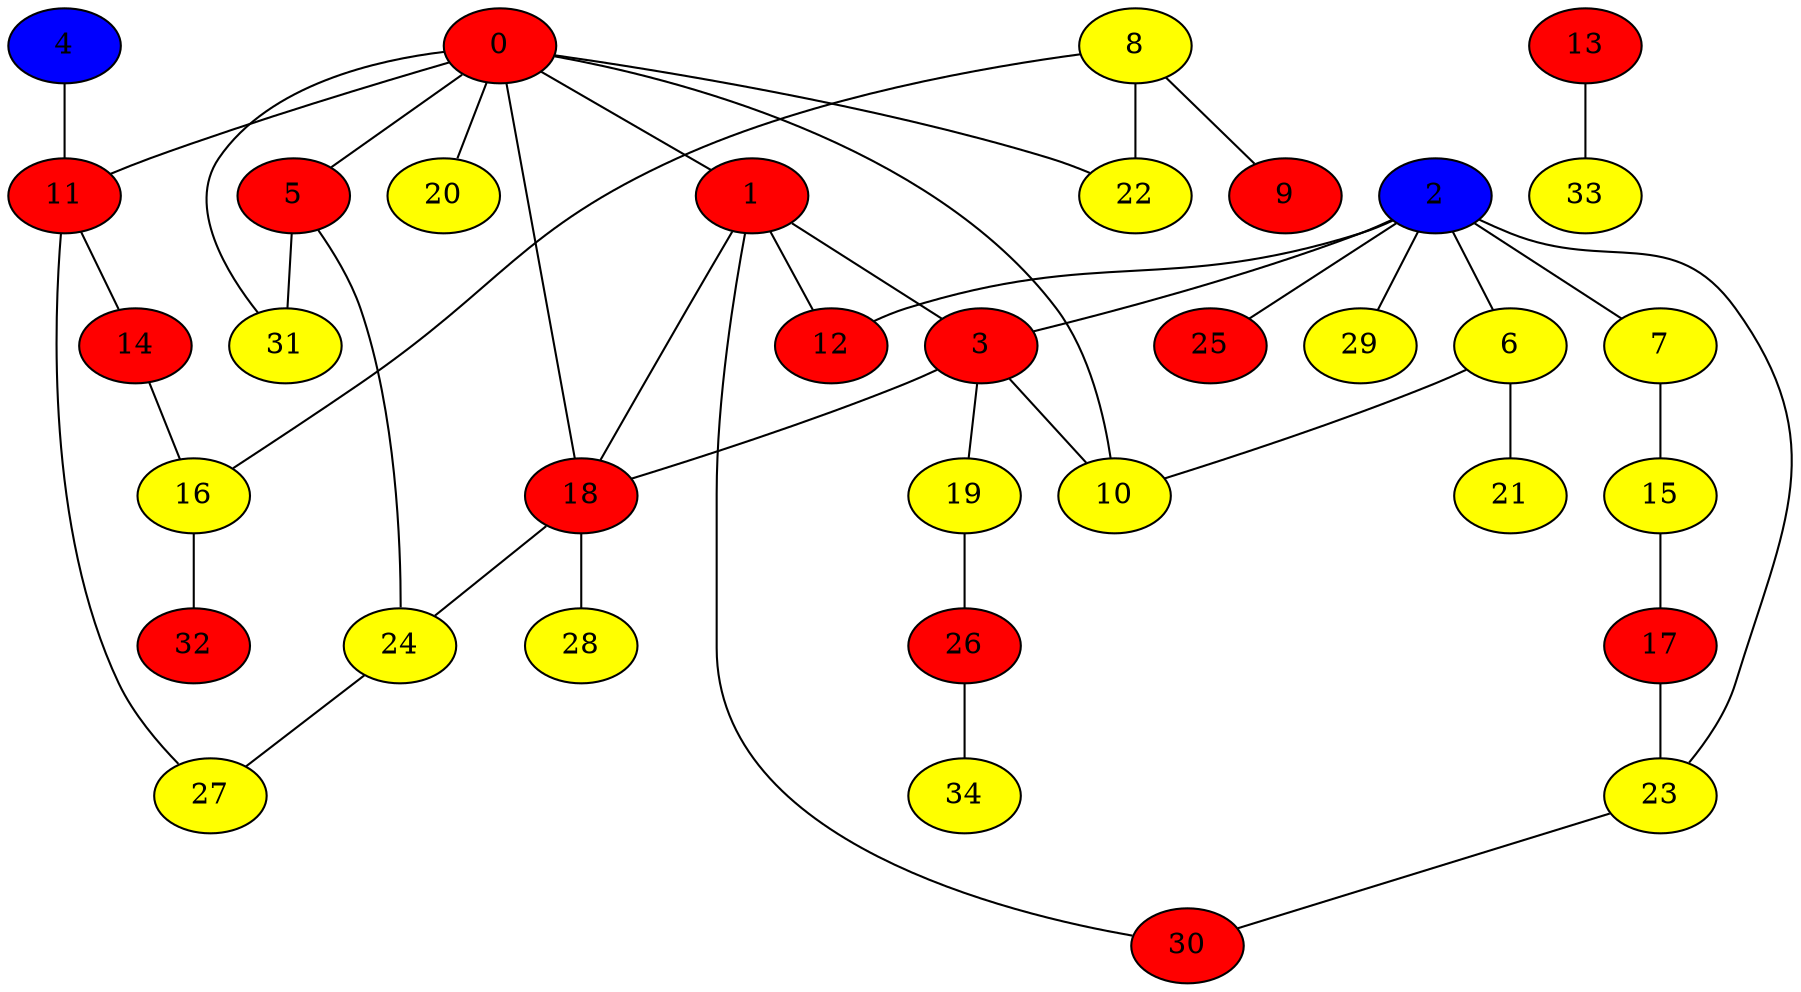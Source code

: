 graph {
0 [style = filled fillcolor = red];
1 [style = filled fillcolor = red];
2 [style = filled fillcolor = blue];
3 [style = filled fillcolor = red];
4 [style = filled fillcolor = blue];
5 [style = filled fillcolor = red];
6 [style = filled fillcolor = yellow];
7 [style = filled fillcolor = yellow];
8 [style = filled fillcolor = yellow];
9 [style = filled fillcolor = red];
10 [style = filled fillcolor = yellow];
11 [style = filled fillcolor = red];
12 [style = filled fillcolor = red];
13 [style = filled fillcolor = red];
14 [style = filled fillcolor = red];
15 [style = filled fillcolor = yellow];
16 [style = filled fillcolor = yellow];
17 [style = filled fillcolor = red];
18 [style = filled fillcolor = red];
19 [style = filled fillcolor = yellow];
20 [style = filled fillcolor = yellow];
21 [style = filled fillcolor = yellow];
22 [style = filled fillcolor = yellow];
23 [style = filled fillcolor = yellow];
24 [style = filled fillcolor = yellow];
25 [style = filled fillcolor = red];
26 [style = filled fillcolor = red];
27 [style = filled fillcolor = yellow];
28 [style = filled fillcolor = yellow];
29 [style = filled fillcolor = yellow];
30 [style = filled fillcolor = red];
31 [style = filled fillcolor = yellow];
32 [style = filled fillcolor = red];
33 [style = filled fillcolor = yellow];
34 [style = filled fillcolor = yellow];
0 -- 1;
0 -- 5;
0 -- 10;
0 -- 11;
0 -- 18;
0 -- 20;
0 -- 22;
0 -- 31;
1 -- 3;
1 -- 12;
1 -- 18;
1 -- 30;
2 -- 3;
2 -- 6;
2 -- 7;
2 -- 12;
2 -- 23;
2 -- 25;
2 -- 29;
3 -- 10;
3 -- 18;
3 -- 19;
4 -- 11;
5 -- 24;
5 -- 31;
6 -- 10;
6 -- 21;
7 -- 15;
8 -- 9;
8 -- 16;
8 -- 22;
11 -- 14;
11 -- 27;
13 -- 33;
14 -- 16;
15 -- 17;
16 -- 32;
17 -- 23;
18 -- 24;
18 -- 28;
19 -- 26;
23 -- 30;
24 -- 27;
26 -- 34;
}
